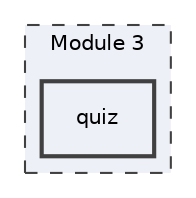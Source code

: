 digraph "Module 3/quiz"
{
 // LATEX_PDF_SIZE
  edge [fontname="Helvetica",fontsize="10",labelfontname="Helvetica",labelfontsize="10"];
  node [fontname="Helvetica",fontsize="10",shape=record];
  compound=true
  subgraph clusterdir_0bd06b7d03c6854bd06404f5b4854b5e {
    graph [ bgcolor="#edf0f7", pencolor="grey25", style="filled,dashed,", label="Module 3", fontname="Helvetica", fontsize="10", URL="dir_0bd06b7d03c6854bd06404f5b4854b5e.html"]
  dir_fd6cca27c7b217717012da86b391c9f1 [shape=box, label="quiz", style="filled,bold,", fillcolor="#edf0f7", color="grey25", URL="dir_fd6cca27c7b217717012da86b391c9f1.html"];
  }
}
